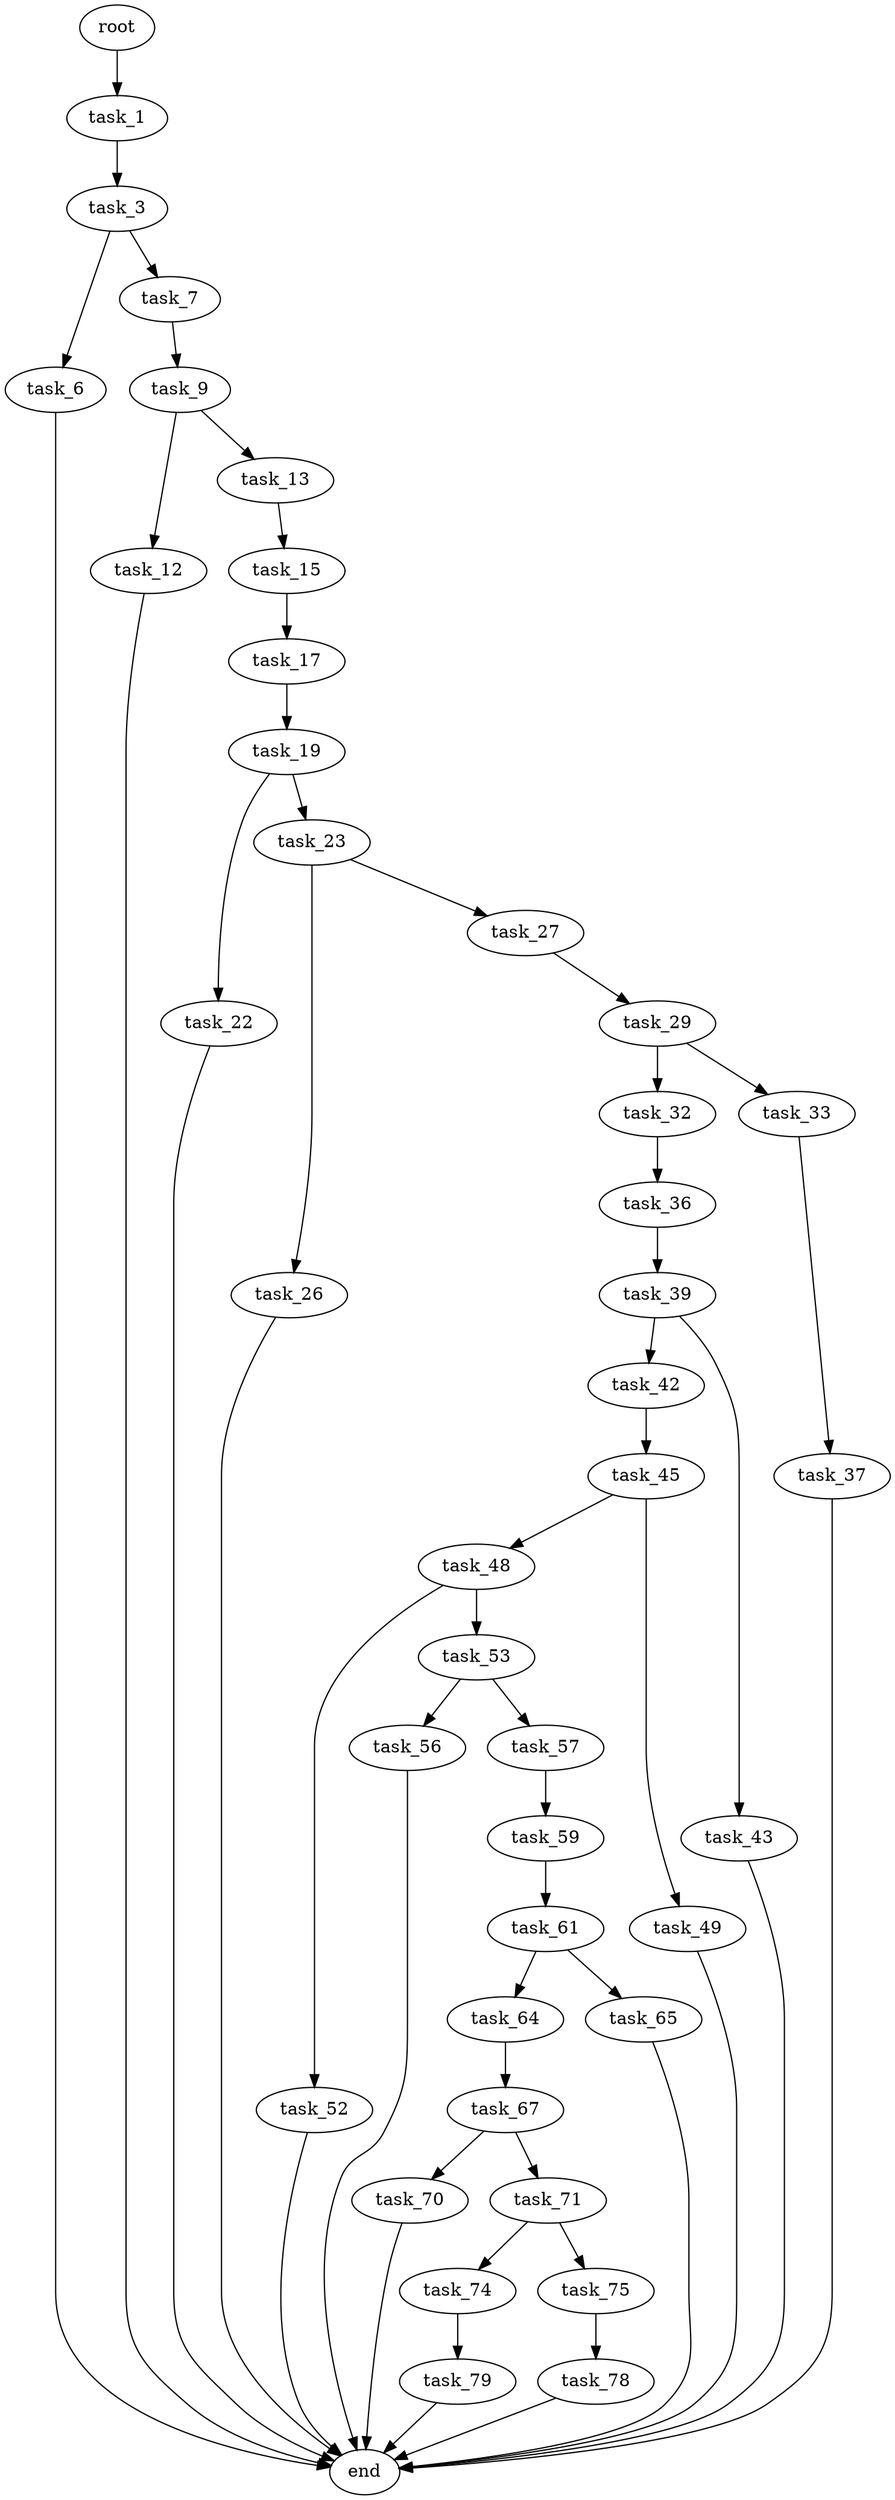 digraph G {
  root [size="0.000000"];
  task_1 [size="989021648603.000000"];
  task_3 [size="134217728000.000000"];
  task_6 [size="549755813888.000000"];
  task_7 [size="134217728000.000000"];
  task_9 [size="1687644647.000000"];
  task_12 [size="45938194639.000000"];
  task_13 [size="8589934592.000000"];
  task_15 [size="35192218871.000000"];
  task_17 [size="617021111108.000000"];
  task_19 [size="1957983357.000000"];
  task_22 [size="15016131092.000000"];
  task_23 [size="1073741824000.000000"];
  task_26 [size="1751831436.000000"];
  task_27 [size="24758015803.000000"];
  task_29 [size="7494678004.000000"];
  task_32 [size="68719476736.000000"];
  task_33 [size="1073741824000.000000"];
  task_36 [size="1149674338138.000000"];
  task_37 [size="15234543752.000000"];
  task_39 [size="134217728000.000000"];
  task_42 [size="231928233984.000000"];
  task_43 [size="833449131058.000000"];
  task_45 [size="14683444297.000000"];
  task_48 [size="231928233984.000000"];
  task_49 [size="368293445632.000000"];
  task_52 [size="977044071179.000000"];
  task_53 [size="7357342061.000000"];
  task_56 [size="8589934592.000000"];
  task_57 [size="392115788666.000000"];
  task_59 [size="68719476736.000000"];
  task_61 [size="2010849233.000000"];
  task_64 [size="127878652119.000000"];
  task_65 [size="25732504869.000000"];
  task_67 [size="132742692318.000000"];
  task_70 [size="12147062865.000000"];
  task_71 [size="717775781.000000"];
  task_74 [size="2632183645.000000"];
  task_75 [size="28991029248.000000"];
  task_78 [size="6031753402.000000"];
  task_79 [size="62439012686.000000"];
  end [size="0.000000"];

  root -> task_1 [size="1.000000"];
  task_1 -> task_3 [size="838860800.000000"];
  task_3 -> task_6 [size="209715200.000000"];
  task_3 -> task_7 [size="209715200.000000"];
  task_6 -> end [size="1.000000"];
  task_7 -> task_9 [size="209715200.000000"];
  task_9 -> task_12 [size="33554432.000000"];
  task_9 -> task_13 [size="33554432.000000"];
  task_12 -> end [size="1.000000"];
  task_13 -> task_15 [size="33554432.000000"];
  task_15 -> task_17 [size="838860800.000000"];
  task_17 -> task_19 [size="679477248.000000"];
  task_19 -> task_22 [size="75497472.000000"];
  task_19 -> task_23 [size="75497472.000000"];
  task_22 -> end [size="1.000000"];
  task_23 -> task_26 [size="838860800.000000"];
  task_23 -> task_27 [size="838860800.000000"];
  task_26 -> end [size="1.000000"];
  task_27 -> task_29 [size="536870912.000000"];
  task_29 -> task_32 [size="411041792.000000"];
  task_29 -> task_33 [size="411041792.000000"];
  task_32 -> task_36 [size="134217728.000000"];
  task_33 -> task_37 [size="838860800.000000"];
  task_36 -> task_39 [size="838860800.000000"];
  task_37 -> end [size="1.000000"];
  task_39 -> task_42 [size="209715200.000000"];
  task_39 -> task_43 [size="209715200.000000"];
  task_42 -> task_45 [size="301989888.000000"];
  task_43 -> end [size="1.000000"];
  task_45 -> task_48 [size="301989888.000000"];
  task_45 -> task_49 [size="301989888.000000"];
  task_48 -> task_52 [size="301989888.000000"];
  task_48 -> task_53 [size="301989888.000000"];
  task_49 -> end [size="1.000000"];
  task_52 -> end [size="1.000000"];
  task_53 -> task_56 [size="838860800.000000"];
  task_53 -> task_57 [size="838860800.000000"];
  task_56 -> end [size="1.000000"];
  task_57 -> task_59 [size="301989888.000000"];
  task_59 -> task_61 [size="134217728.000000"];
  task_61 -> task_64 [size="33554432.000000"];
  task_61 -> task_65 [size="33554432.000000"];
  task_64 -> task_67 [size="209715200.000000"];
  task_65 -> end [size="1.000000"];
  task_67 -> task_70 [size="134217728.000000"];
  task_67 -> task_71 [size="134217728.000000"];
  task_70 -> end [size="1.000000"];
  task_71 -> task_74 [size="33554432.000000"];
  task_71 -> task_75 [size="33554432.000000"];
  task_74 -> task_79 [size="301989888.000000"];
  task_75 -> task_78 [size="75497472.000000"];
  task_78 -> end [size="1.000000"];
  task_79 -> end [size="1.000000"];
}
